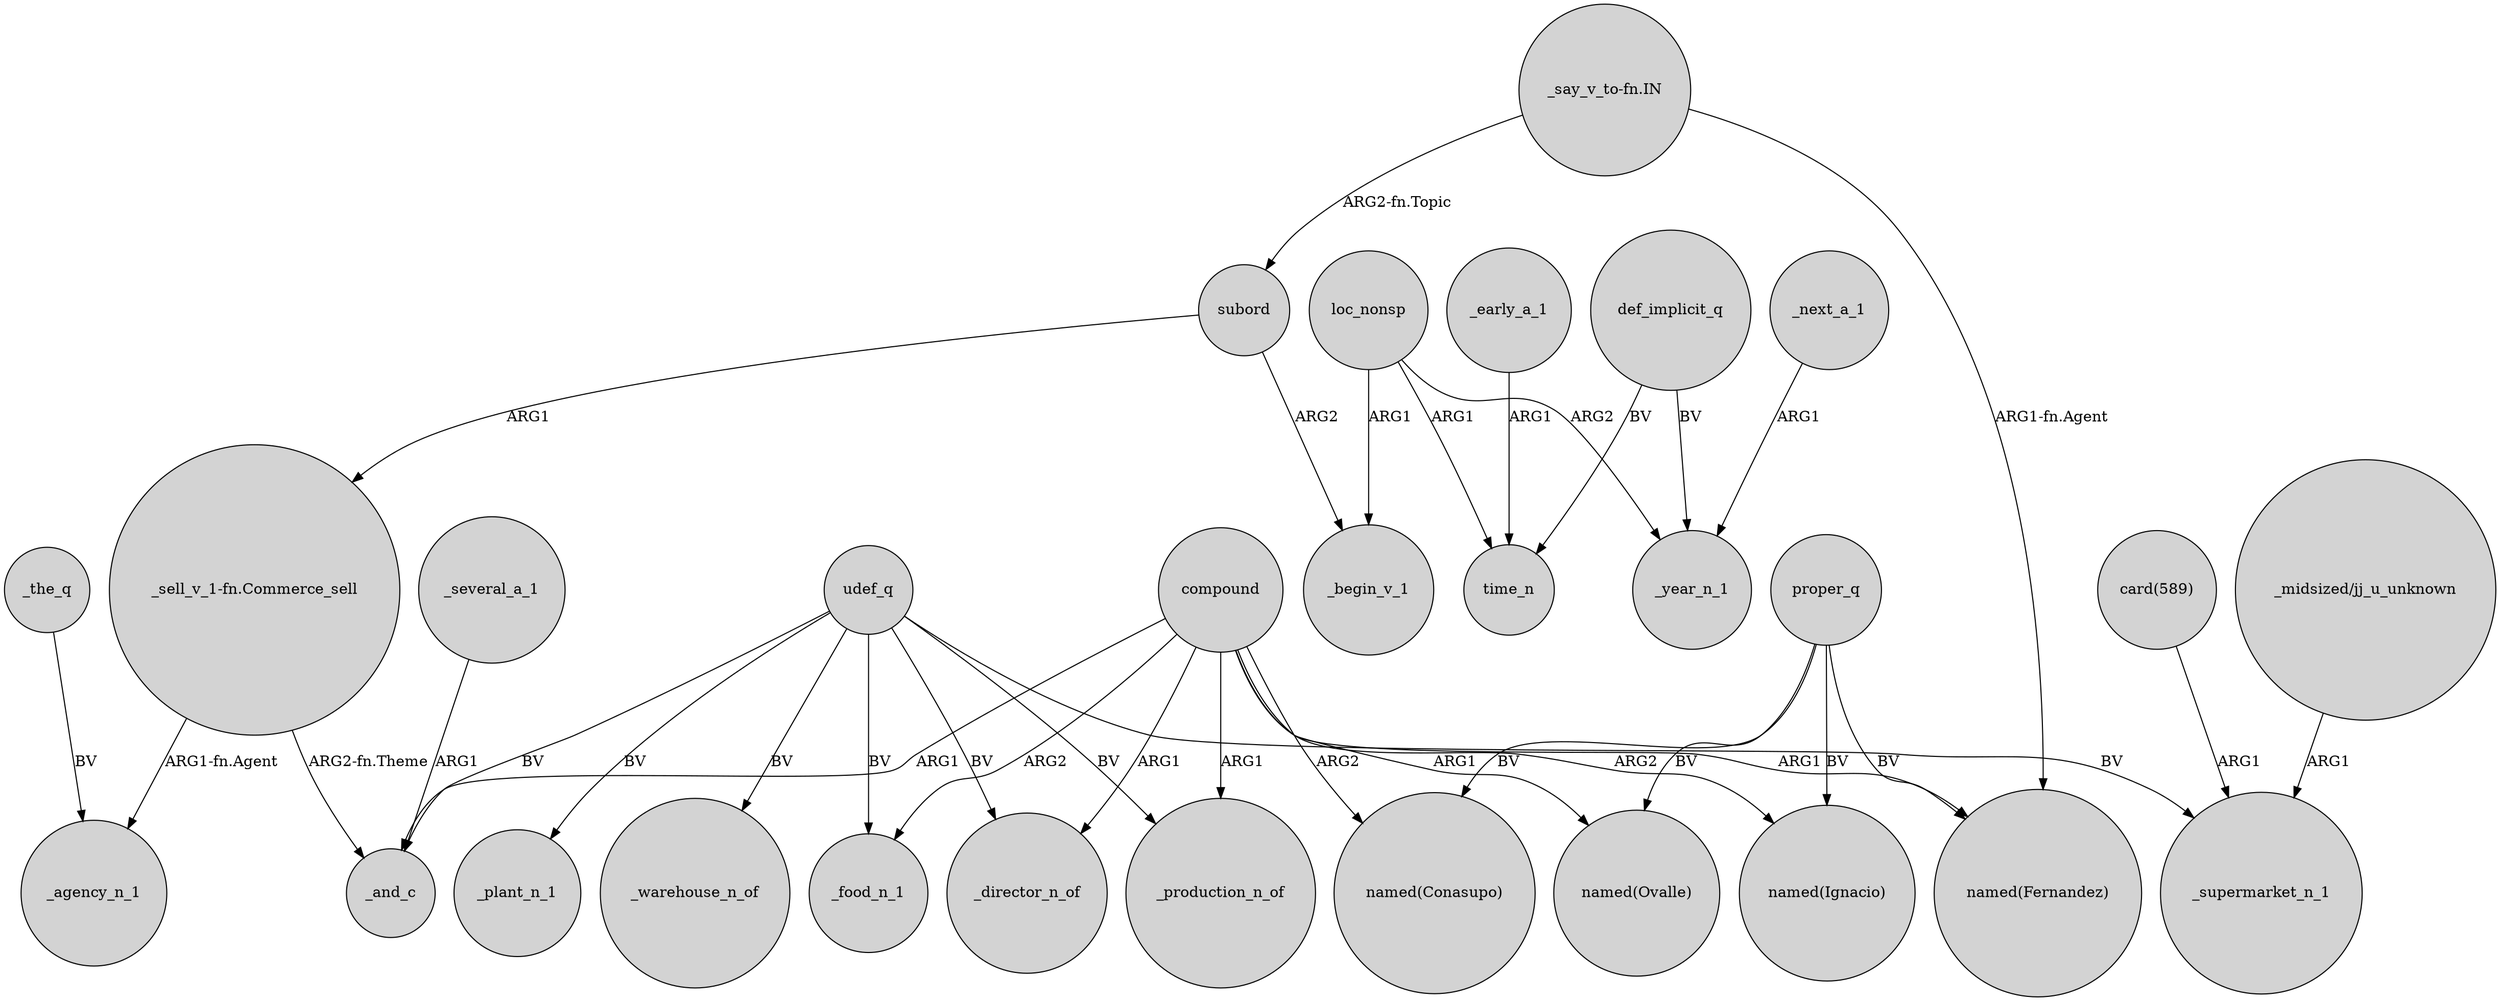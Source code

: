 digraph {
	node [shape=circle style=filled]
	udef_q -> _production_n_of [label=BV]
	_the_q -> _agency_n_1 [label=BV]
	compound -> _food_n_1 [label=ARG2]
	compound -> _production_n_of [label=ARG1]
	_several_a_1 -> _and_c [label=ARG1]
	def_implicit_q -> _year_n_1 [label=BV]
	proper_q -> "named(Fernandez)" [label=BV]
	compound -> "named(Ignacio)" [label=ARG2]
	"_say_v_to-fn.IN" -> "named(Fernandez)" [label="ARG1-fn.Agent"]
	loc_nonsp -> time_n [label=ARG1]
	compound -> "named(Fernandez)" [label=ARG1]
	udef_q -> _food_n_1 [label=BV]
	proper_q -> "named(Conasupo)" [label=BV]
	loc_nonsp -> _begin_v_1 [label=ARG1]
	"_sell_v_1-fn.Commerce_sell" -> _and_c [label="ARG2-fn.Theme"]
	_next_a_1 -> _year_n_1 [label=ARG1]
	subord -> _begin_v_1 [label=ARG2]
	compound -> "named(Conasupo)" [label=ARG2]
	compound -> _and_c [label=ARG1]
	proper_q -> "named(Ovalle)" [label=BV]
	"_midsized/jj_u_unknown" -> _supermarket_n_1 [label=ARG1]
	udef_q -> _plant_n_1 [label=BV]
	udef_q -> _warehouse_n_of [label=BV]
	"_say_v_to-fn.IN" -> subord [label="ARG2-fn.Topic"]
	loc_nonsp -> _year_n_1 [label=ARG2]
	proper_q -> "named(Ignacio)" [label=BV]
	_early_a_1 -> time_n [label=ARG1]
	"_sell_v_1-fn.Commerce_sell" -> _agency_n_1 [label="ARG1-fn.Agent"]
	subord -> "_sell_v_1-fn.Commerce_sell" [label=ARG1]
	compound -> "named(Ovalle)" [label=ARG1]
	compound -> _director_n_of [label=ARG1]
	udef_q -> _and_c [label=BV]
	udef_q -> _supermarket_n_1 [label=BV]
	udef_q -> _director_n_of [label=BV]
	"card(589)" -> _supermarket_n_1 [label=ARG1]
	def_implicit_q -> time_n [label=BV]
}
